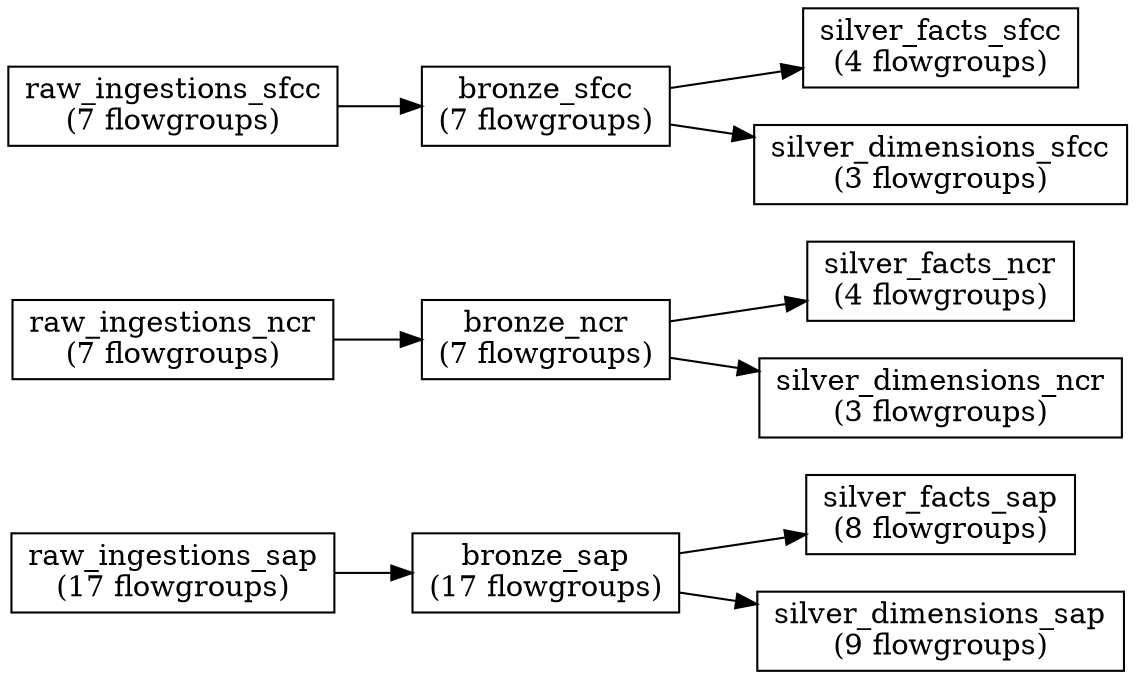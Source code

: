 digraph pipeline_dependencies {
  rankdir=LR;
  node [shape=box];
  "raw_ingestions_sap" [label="raw_ingestions_sap\n(17 flowgroups)"];
  "raw_ingestions_ncr" [label="raw_ingestions_ncr\n(7 flowgroups)"];
  "raw_ingestions_sfcc" [label="raw_ingestions_sfcc\n(7 flowgroups)"];
  "silver_facts_sap" [label="silver_facts_sap\n(8 flowgroups)"];
  "silver_facts_ncr" [label="silver_facts_ncr\n(4 flowgroups)"];
  "silver_facts_sfcc" [label="silver_facts_sfcc\n(4 flowgroups)"];
  "silver_dimensions_sap" [label="silver_dimensions_sap\n(9 flowgroups)"];
  "silver_dimensions_ncr" [label="silver_dimensions_ncr\n(3 flowgroups)"];
  "silver_dimensions_sfcc" [label="silver_dimensions_sfcc\n(3 flowgroups)"];
  "bronze_sap" [label="bronze_sap\n(17 flowgroups)"];
  "bronze_ncr" [label="bronze_ncr\n(7 flowgroups)"];
  "bronze_sfcc" [label="bronze_sfcc\n(7 flowgroups)"];
  "raw_ingestions_sap" -> "bronze_sap";
  "raw_ingestions_ncr" -> "bronze_ncr";
  "raw_ingestions_sfcc" -> "bronze_sfcc";
  "bronze_sap" -> "silver_dimensions_sap";
  "bronze_sap" -> "silver_facts_sap";
  "bronze_ncr" -> "silver_dimensions_ncr";
  "bronze_ncr" -> "silver_facts_ncr";
  "bronze_sfcc" -> "silver_dimensions_sfcc";
  "bronze_sfcc" -> "silver_facts_sfcc";
}